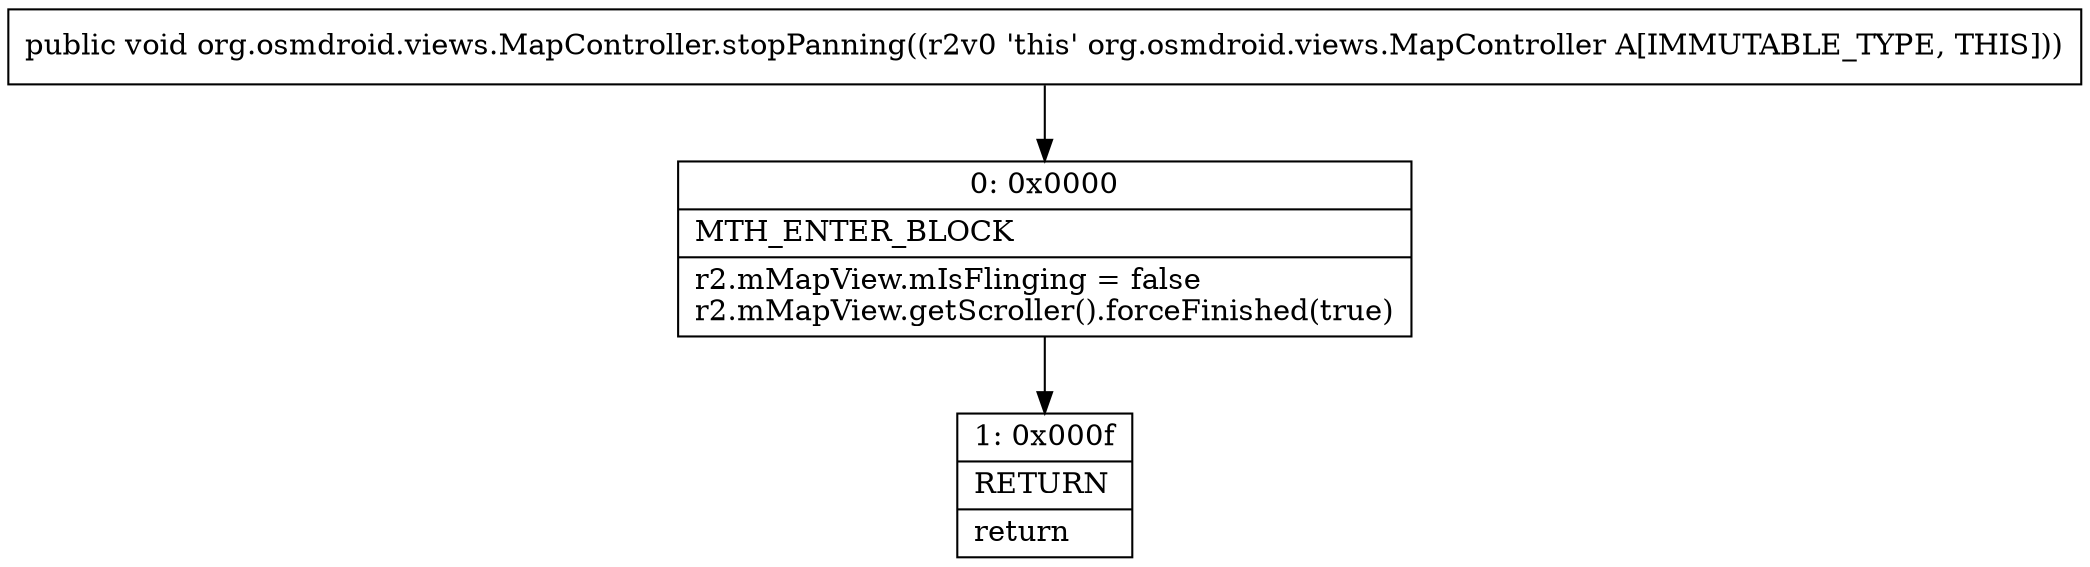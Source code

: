 digraph "CFG fororg.osmdroid.views.MapController.stopPanning()V" {
Node_0 [shape=record,label="{0\:\ 0x0000|MTH_ENTER_BLOCK\l|r2.mMapView.mIsFlinging = false\lr2.mMapView.getScroller().forceFinished(true)\l}"];
Node_1 [shape=record,label="{1\:\ 0x000f|RETURN\l|return\l}"];
MethodNode[shape=record,label="{public void org.osmdroid.views.MapController.stopPanning((r2v0 'this' org.osmdroid.views.MapController A[IMMUTABLE_TYPE, THIS])) }"];
MethodNode -> Node_0;
Node_0 -> Node_1;
}

